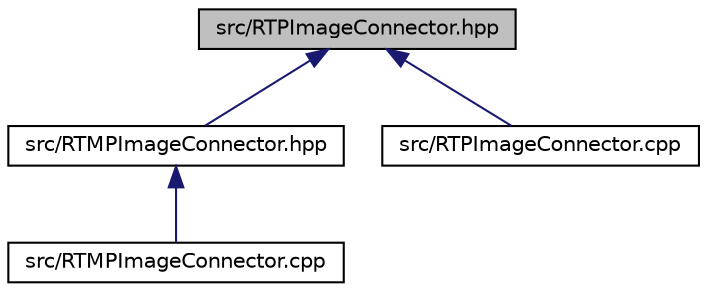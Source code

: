 digraph "src/RTPImageConnector.hpp"
{
  edge [fontname="Helvetica",fontsize="10",labelfontname="Helvetica",labelfontsize="10"];
  node [fontname="Helvetica",fontsize="10",shape=record];
  Node22 [label="src/RTPImageConnector.hpp",height=0.2,width=0.4,color="black", fillcolor="grey75", style="filled", fontcolor="black"];
  Node22 -> Node23 [dir="back",color="midnightblue",fontsize="10",style="solid",fontname="Helvetica"];
  Node23 [label="src/RTMPImageConnector.hpp",height=0.2,width=0.4,color="black", fillcolor="white", style="filled",URL="$RTMPImageConnector_8hpp.html"];
  Node23 -> Node24 [dir="back",color="midnightblue",fontsize="10",style="solid",fontname="Helvetica"];
  Node24 [label="src/RTMPImageConnector.cpp",height=0.2,width=0.4,color="black", fillcolor="white", style="filled",URL="$RTMPImageConnector_8cpp.html"];
  Node22 -> Node25 [dir="back",color="midnightblue",fontsize="10",style="solid",fontname="Helvetica"];
  Node25 [label="src/RTPImageConnector.cpp",height=0.2,width=0.4,color="black", fillcolor="white", style="filled",URL="$RTPImageConnector_8cpp.html"];
}
